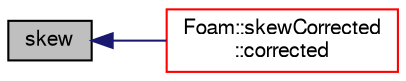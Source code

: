 digraph "skew"
{
  bgcolor="transparent";
  edge [fontname="FreeSans",fontsize="10",labelfontname="FreeSans",labelfontsize="10"];
  node [fontname="FreeSans",fontsize="10",shape=record];
  rankdir="LR";
  Node345 [label="skew",height=0.2,width=0.4,color="black", fillcolor="grey75", style="filled", fontcolor="black"];
  Node345 -> Node346 [dir="back",color="midnightblue",fontsize="10",style="solid",fontname="FreeSans"];
  Node346 [label="Foam::skewCorrected\l::corrected",height=0.2,width=0.4,color="red",URL="$a23254.html#a09ea734bf81e6dc77b1347909d536fc1",tooltip="Return true if this scheme uses an explicit correction. "];
}
